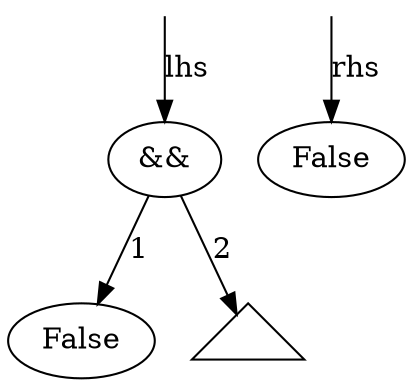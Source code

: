 digraph G {
 lhs -> "&&" [ label = lhs ]
 lhs [ style = "invis", shape=point ]
 rhs -> False2 [label = rhs ]
 rhs [ style = "invis", shape=point ]
 "&&" -> False [ label = 1 ]
 "&&" -> v1 [ label = 2 ]
 v1 [ shape = triangle, label= "" ]
 False2 [ label = "False" ]
}

